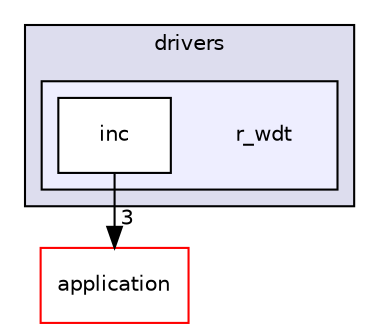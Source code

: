 digraph "r_wdt" {
  compound=true
  node [ fontsize="10", fontname="Helvetica"];
  edge [ labelfontsize="10", labelfontname="Helvetica"];
  subgraph clusterdir_08ce54ab20ebf3a819d624811685620e {
    graph [ bgcolor="#ddddee", pencolor="black", label="drivers" fontname="Helvetica", fontsize="10", URL="dir_08ce54ab20ebf3a819d624811685620e.html"]
  subgraph clusterdir_0e55c6d97b260ba6cc15a8f202d2d246 {
    graph [ bgcolor="#eeeeff", pencolor="black", label="" URL="dir_0e55c6d97b260ba6cc15a8f202d2d246.html"];
    dir_0e55c6d97b260ba6cc15a8f202d2d246 [shape=plaintext label="r_wdt"];
    dir_c2ddfe1d756861f81f19033f98301e8e [shape=box label="inc" color="black" fillcolor="white" style="filled" URL="dir_c2ddfe1d756861f81f19033f98301e8e.html"];
  }
  }
  dir_eda2a6d705da8f3400ffe9a7dcb90b30 [shape=box label="application" fillcolor="white" style="filled" color="red" URL="dir_eda2a6d705da8f3400ffe9a7dcb90b30.html"];
  dir_c2ddfe1d756861f81f19033f98301e8e->dir_eda2a6d705da8f3400ffe9a7dcb90b30 [headlabel="3", labeldistance=1.5 headhref="dir_000083_000002.html"];
}
